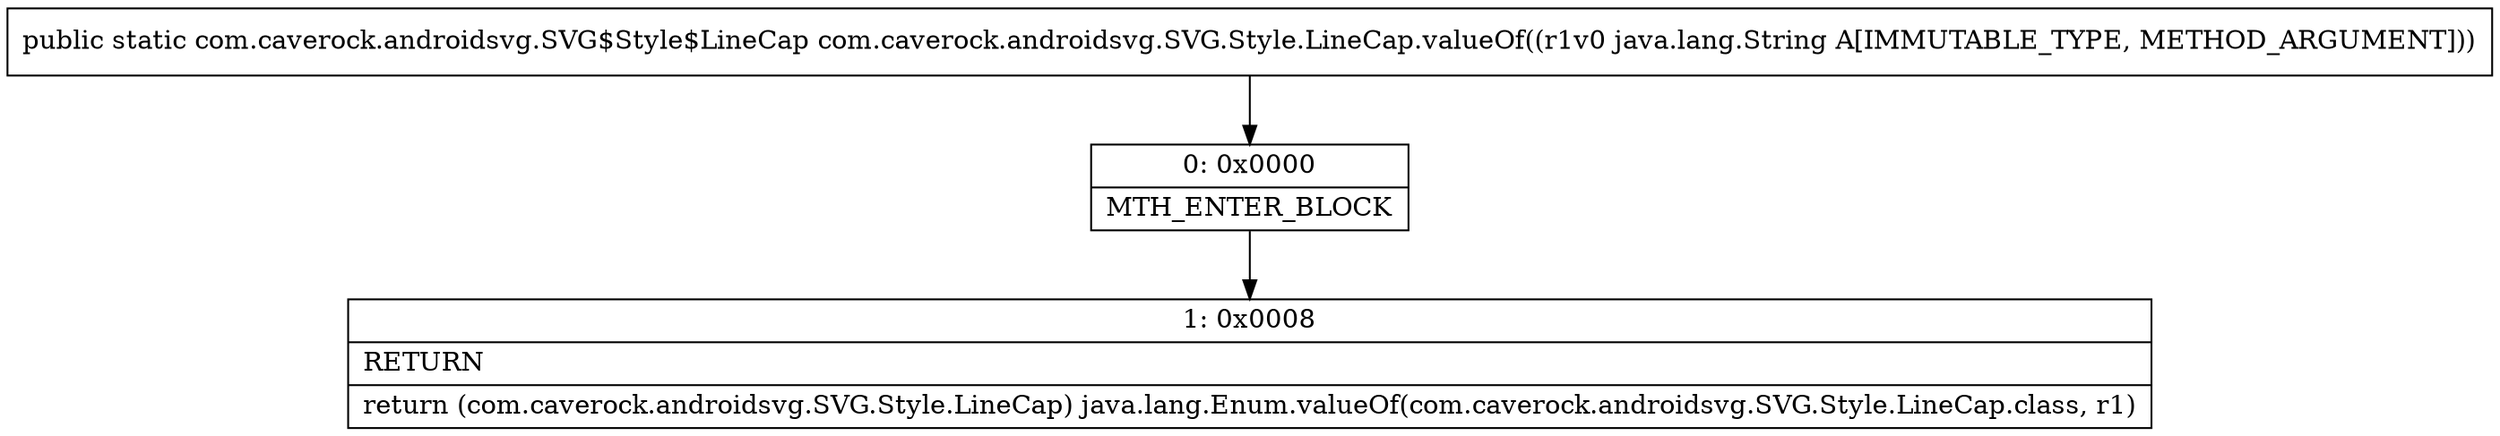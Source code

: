 digraph "CFG forcom.caverock.androidsvg.SVG.Style.LineCap.valueOf(Ljava\/lang\/String;)Lcom\/caverock\/androidsvg\/SVG$Style$LineCap;" {
Node_0 [shape=record,label="{0\:\ 0x0000|MTH_ENTER_BLOCK\l}"];
Node_1 [shape=record,label="{1\:\ 0x0008|RETURN\l|return (com.caverock.androidsvg.SVG.Style.LineCap) java.lang.Enum.valueOf(com.caverock.androidsvg.SVG.Style.LineCap.class, r1)\l}"];
MethodNode[shape=record,label="{public static com.caverock.androidsvg.SVG$Style$LineCap com.caverock.androidsvg.SVG.Style.LineCap.valueOf((r1v0 java.lang.String A[IMMUTABLE_TYPE, METHOD_ARGUMENT])) }"];
MethodNode -> Node_0;
Node_0 -> Node_1;
}

